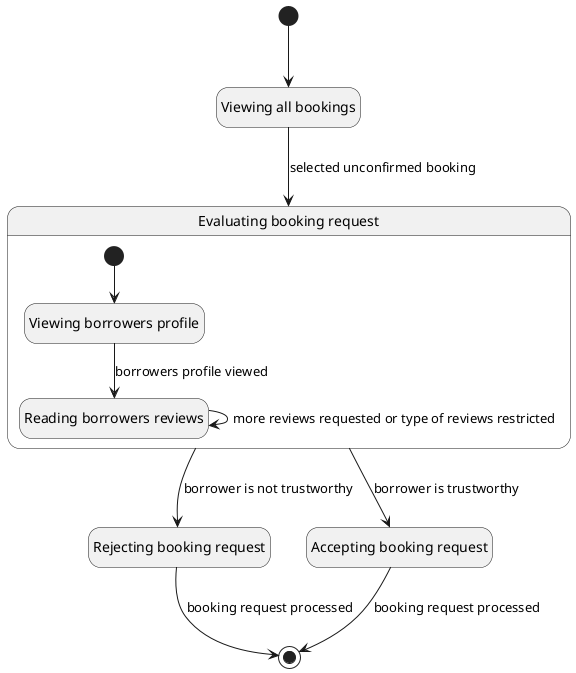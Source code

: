 @startuml
[*] --> viewingAll
hide empty description

state "Viewing all bookings" as viewingAll

state "Evaluating booking request" as bookingRequest {
 state "Viewing borrowers profile" as viewingProfile
 state "Reading borrowers reviews" as borrowerReviews
 [*] --> viewingProfile
 viewingProfile --> borrowerReviews : borrowers profile viewed
 borrowerReviews --> borrowerReviews : more reviews requested or type of reviews restricted
}

viewingAll --> bookingRequest : selected unconfirmed booking

state "Rejecting booking request" as reject
state "Accepting booking request" as accept

bookingRequest --> reject : borrower is not trustworthy
bookingRequest --> accept : borrower is trustworthy

reject --> [*] : booking request processed
accept --> [*] : booking request processed


@enduml
